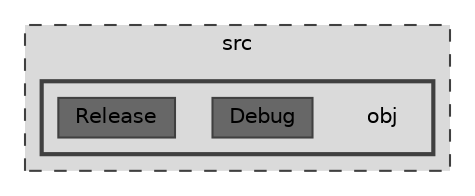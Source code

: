 digraph "C:/Users/hugoc/Desktop/2024_2025/Programação Orientada a Objetos/trabalhoPOO_23010_Fase1/src/obj"
{
 // LATEX_PDF_SIZE
  bgcolor="transparent";
  edge [fontname=Helvetica,fontsize=10,labelfontname=Helvetica,labelfontsize=10];
  node [fontname=Helvetica,fontsize=10,shape=box,height=0.2,width=0.4];
  compound=true
  subgraph clusterdir_68267d1309a1af8e8297ef4c3efbcdba {
    graph [ bgcolor="#dadada", pencolor="grey25", label="src", fontname=Helvetica,fontsize=10 style="filled,dashed", URL="dir_68267d1309a1af8e8297ef4c3efbcdba.html",tooltip=""]
  subgraph clusterdir_3bc03cc55d4aa6566f37b02a8017003e {
    graph [ bgcolor="#dadada", pencolor="grey25", label="", fontname=Helvetica,fontsize=10 style="filled,bold", URL="dir_3bc03cc55d4aa6566f37b02a8017003e.html",tooltip=""]
    dir_3bc03cc55d4aa6566f37b02a8017003e [shape=plaintext, label="obj"];
  dir_4082bf0afc35d37c30162a4e48a20e9e [label="Debug", fillcolor="#676767", color="grey25", style="filled", URL="dir_4082bf0afc35d37c30162a4e48a20e9e.html",tooltip=""];
  dir_fde2e7bac110681567e7dc6808f601de [label="Release", fillcolor="#676767", color="grey25", style="filled", URL="dir_fde2e7bac110681567e7dc6808f601de.html",tooltip=""];
  }
  }
}

